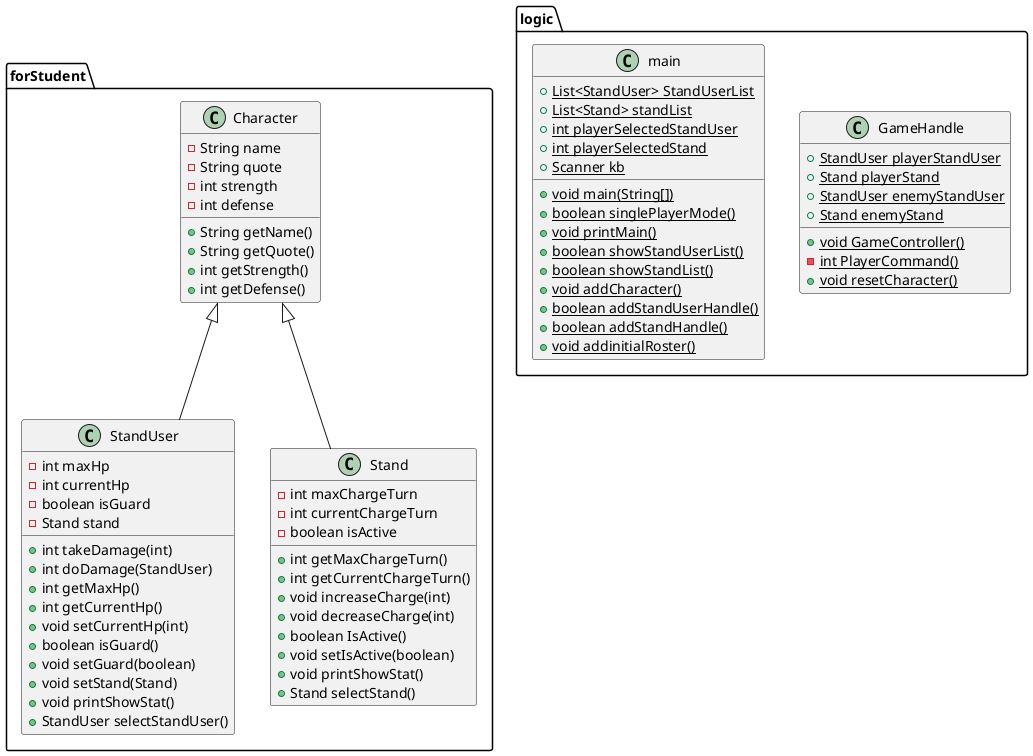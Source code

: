 @startuml
class forStudent.StandUser {
- int maxHp
- int currentHp
- boolean isGuard
- Stand stand
+ int takeDamage(int)
+ int doDamage(StandUser)
+ int getMaxHp()
+ int getCurrentHp()
+ void setCurrentHp(int)
+ boolean isGuard()
+ void setGuard(boolean)
+ void setStand(Stand)
+ void printShowStat()
+ StandUser selectStandUser()
}


class forStudent.Character {
- String name
- String quote
- int strength
- int defense
+ String getName()
+ String getQuote()
+ int getStrength()
+ int getDefense()
}


class logic.GameHandle {
+ {static} StandUser playerStandUser
+ {static} Stand playerStand
+ {static} StandUser enemyStandUser
+ {static} Stand enemyStand
+ {static} void GameController()
- {static} int PlayerCommand()
+ {static} void resetCharacter()
}


class logic.main {
+ {static} List<StandUser> StandUserList
+ {static} List<Stand> standList
+ {static} int playerSelectedStandUser
+ {static} int playerSelectedStand
+ {static} Scanner kb
+ {static} void main(String[])
+ {static} boolean singlePlayerMode()
+ {static} void printMain()
+ {static} boolean showStandUserList()
+ {static} boolean showStandList()
+ {static} void addCharacter()
+ {static} boolean addStandUserHandle()
+ {static} boolean addStandHandle()
+ {static} void addinitialRoster()
}


class forStudent.Stand {
- int maxChargeTurn
- int currentChargeTurn
- boolean isActive
+ int getMaxChargeTurn()
+ int getCurrentChargeTurn()
+ void increaseCharge(int)
+ void decreaseCharge(int)
+ boolean IsActive()
+ void setIsActive(boolean)
+ void printShowStat()
+ Stand selectStand()
}




forStudent.Character <|-- forStudent.StandUser
forStudent.Character <|-- forStudent.Stand
@enduml